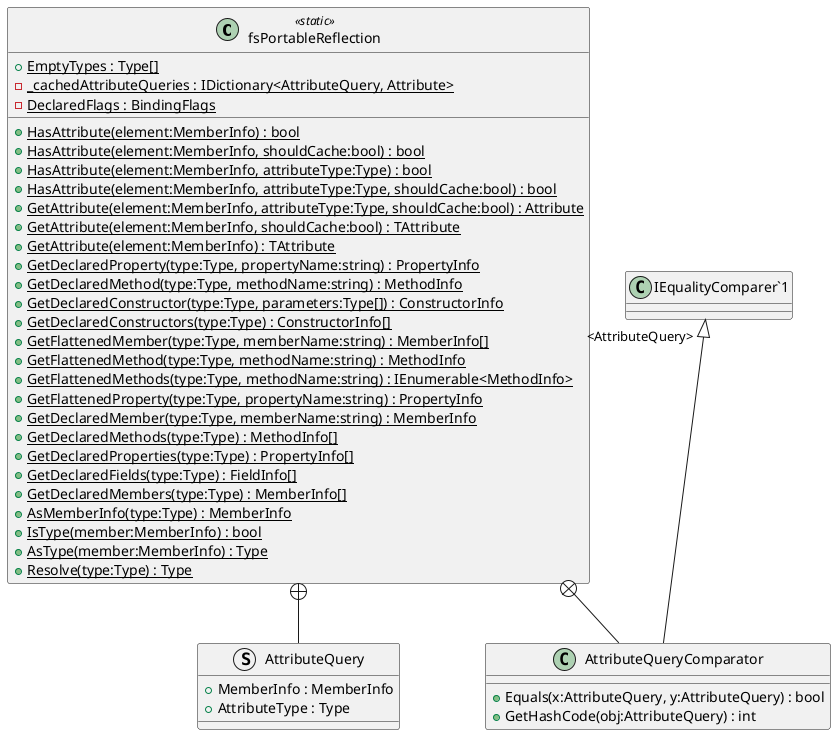 @startuml
class fsPortableReflection <<static>> {
    + {static} EmptyTypes : Type[]
    + {static} HasAttribute(element:MemberInfo) : bool
    + {static} HasAttribute(element:MemberInfo, shouldCache:bool) : bool
    + {static} HasAttribute(element:MemberInfo, attributeType:Type) : bool
    + {static} HasAttribute(element:MemberInfo, attributeType:Type, shouldCache:bool) : bool
    + {static} GetAttribute(element:MemberInfo, attributeType:Type, shouldCache:bool) : Attribute
    + {static} GetAttribute(element:MemberInfo, shouldCache:bool) : TAttribute
    + {static} GetAttribute(element:MemberInfo) : TAttribute
    - {static} _cachedAttributeQueries : IDictionary<AttributeQuery, Attribute>
    - {static} DeclaredFlags : BindingFlags
    + {static} GetDeclaredProperty(type:Type, propertyName:string) : PropertyInfo
    + {static} GetDeclaredMethod(type:Type, methodName:string) : MethodInfo
    + {static} GetDeclaredConstructor(type:Type, parameters:Type[]) : ConstructorInfo
    + {static} GetDeclaredConstructors(type:Type) : ConstructorInfo[]
    + {static} GetFlattenedMember(type:Type, memberName:string) : MemberInfo[]
    + {static} GetFlattenedMethod(type:Type, methodName:string) : MethodInfo
    + {static} GetFlattenedMethods(type:Type, methodName:string) : IEnumerable<MethodInfo>
    + {static} GetFlattenedProperty(type:Type, propertyName:string) : PropertyInfo
    + {static} GetDeclaredMember(type:Type, memberName:string) : MemberInfo
    + {static} GetDeclaredMethods(type:Type) : MethodInfo[]
    + {static} GetDeclaredProperties(type:Type) : PropertyInfo[]
    + {static} GetDeclaredFields(type:Type) : FieldInfo[]
    + {static} GetDeclaredMembers(type:Type) : MemberInfo[]
    + {static} AsMemberInfo(type:Type) : MemberInfo
    + {static} IsType(member:MemberInfo) : bool
    + {static} AsType(member:MemberInfo) : Type
    + {static} Resolve(type:Type) : Type
}
struct AttributeQuery {
    + MemberInfo : MemberInfo
    + AttributeType : Type
}
class AttributeQueryComparator {
    + Equals(x:AttributeQuery, y:AttributeQuery) : bool
    + GetHashCode(obj:AttributeQuery) : int
}
fsPortableReflection +-- AttributeQuery
fsPortableReflection +-- AttributeQueryComparator
"IEqualityComparer`1" "<AttributeQuery>" <|-- AttributeQueryComparator
@enduml

